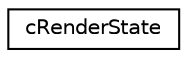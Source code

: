 digraph "Graphical Class Hierarchy"
{
 // LATEX_PDF_SIZE
  edge [fontname="Helvetica",fontsize="10",labelfontname="Helvetica",labelfontsize="10"];
  node [fontname="Helvetica",fontsize="10",shape=record];
  rankdir="LR";
  Node0 [label="cRenderState",height=0.2,width=0.4,color="black", fillcolor="white", style="filled",URL="$classc_render_state.html",tooltip=" "];
}
